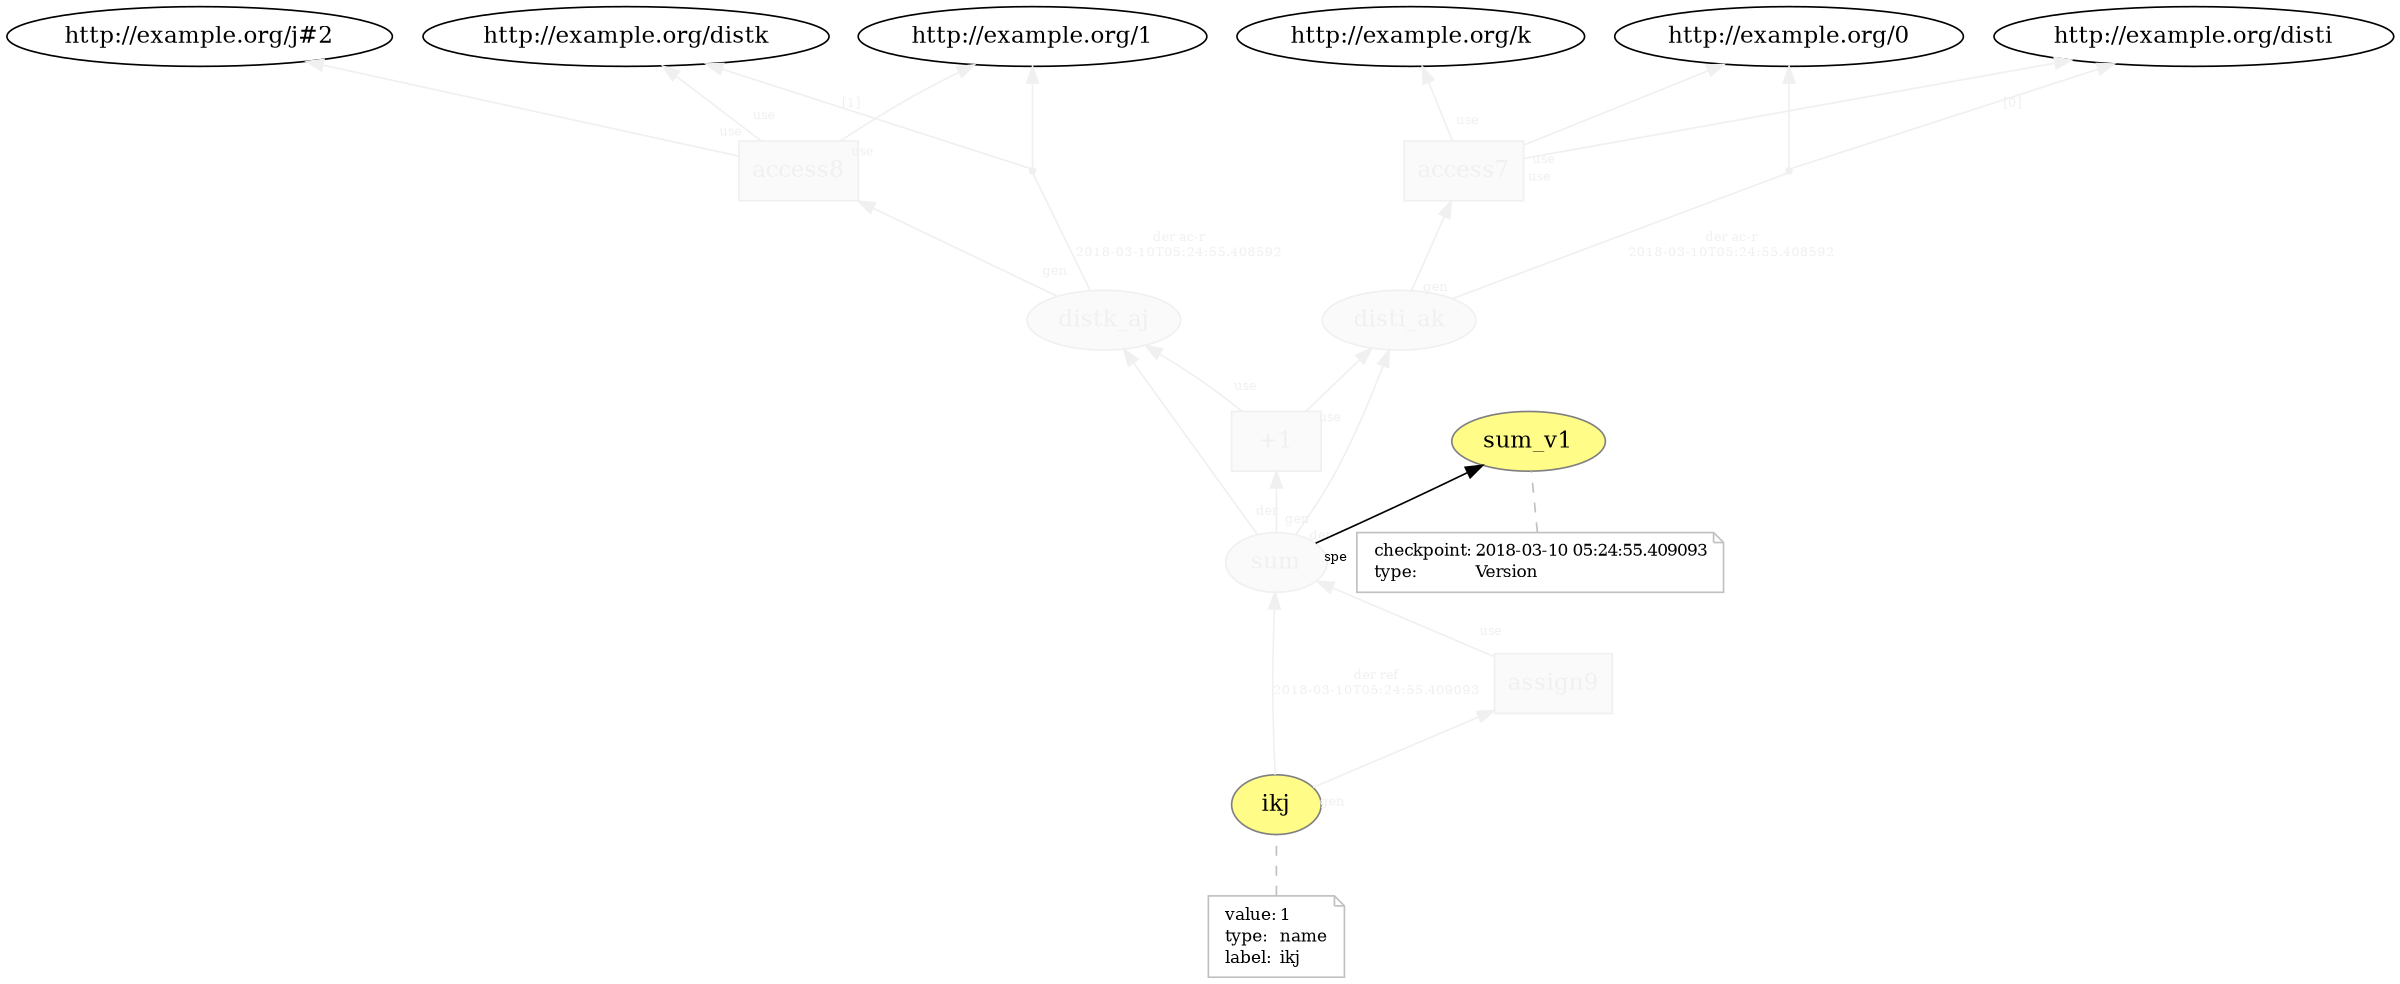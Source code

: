 digraph "PROV" { size="16,12"; rankdir="BT";
"http://example.org/disti_ak" [fillcolor="#FAFAFA",color="#F0F0F0",style="filled",fontcolor="#F0F0F0",label="disti_ak",URL="http://example.org/disti_ak"]
"http://example.org/access7" [fillcolor="#FAFAFA",color="#F0F0F0",shape="polygon",sides="4",style="filled",fontcolor="#F0F0F0",label="access7",URL="http://example.org/access7"]
"bn0" [shape="point",label="",fontcolor="#F0F0F0",color="#F0F0F0"]
"http://example.org/disti_ak" -> "bn0" [fontsize="8",distance="1.5",angle="60.0",rotation="20",label="der ac-r
2018-03-10T05:24:55.408592",arrowhead="none",fontcolor="#F0F0F0",color="#F0F0F0"]
"bn0" -> "http://example.org/disti" [fontsize="8",distance="1.5",angle="60.0",rotation="20",label="[0]",fontcolor="#F0F0F0",color="#F0F0F0"]
"bn0" -> "http://example.org/0" [fontcolor="#F0F0F0",color="#F0F0F0"]
"http://example.org/access7" -> "http://example.org/disti" [labelfontsize="8",labeldistance="1.5",labelangle="60.0",rotation="20",taillabel="use",fontcolor="#F0F0F0",color="#F0F0F0"]
"http://example.org/access7" -> "http://example.org/k" [labelfontsize="8",labeldistance="1.5",labelangle="60.0",rotation="20",taillabel="use",fontcolor="#F0F0F0",color="#F0F0F0"]
"http://example.org/distk_aj" [fillcolor="#FAFAFA",color="#F0F0F0",style="filled",fontcolor="#F0F0F0",label="distk_aj",URL="http://example.org/distk_aj"]
"http://example.org/access8" [fillcolor="#FAFAFA",color="#F0F0F0",shape="polygon",sides="4",style="filled",fontcolor="#F0F0F0",label="access8",URL="http://example.org/access8"]
"bn1" [shape="point",label="",fontcolor="#F0F0F0",color="#F0F0F0"]
"http://example.org/distk_aj" -> "bn1" [fontsize="8",distance="1.5",angle="60.0",rotation="20",label="der ac-r
2018-03-10T05:24:55.408592",arrowhead="none",fontcolor="#F0F0F0",color="#F0F0F0"]
"bn1" -> "http://example.org/distk" [fontsize="8",distance="1.5",angle="60.0",rotation="20",label="[1]",fontcolor="#F0F0F0",color="#F0F0F0"]
"bn1" -> "http://example.org/1" [fontcolor="#F0F0F0",color="#F0F0F0"]
"http://example.org/access8" -> "http://example.org/distk" [labelfontsize="8",labeldistance="1.5",labelangle="60.0",rotation="20",taillabel="use",fontcolor="#F0F0F0",color="#F0F0F0"]
"http://example.org/access8" -> "http://example.org/j#2" [labelfontsize="8",labeldistance="1.5",labelangle="60.0",rotation="20",taillabel="use",fontcolor="#F0F0F0",color="#F0F0F0"]
"http://example.org/sum" [fillcolor="#FAFAFA",color="#F0F0F0",style="filled",fontcolor="#F0F0F0",label="sum",URL="http://example.org/sum"]
"http://example.org/sum_v1" [fillcolor="#FFFC87",color="#808080",style="filled",label="sum_v1",URL="http://example.org/sum_v1"]
"-attrs0" [color="gray",shape="note",fontsize="10",fontcolor="black",label=<<TABLE cellpadding="0" border="0">
	<TR>
	    <TD align="left">checkpoint:</TD>
	    <TD align="left">2018-03-10 05:24:55.409093</TD>
	</TR>
	<TR>
	    <TD align="left">type:</TD>
	    <TD align="left">Version</TD>
	</TR>
</TABLE>>]
"-attrs0" -> "http://example.org/sum_v1" [color="gray",style="dashed",arrowhead="none"]
"http://example.org/sum" -> "http://example.org/sum_v1" [labelfontsize="8",labeldistance="1.5",labelangle="60.0",rotation="20",taillabel="spe"]
"http://example.org/+1" [fillcolor="#FAFAFA",color="#F0F0F0",shape="polygon",sides="4",style="filled",fontcolor="#F0F0F0",label="+1",URL="http://example.org/+1"]
"http://example.org/sum" -> "http://example.org/disti_ak" [labelfontsize="8",labeldistance="1.5",labelangle="60.0",rotation="20",taillabel="der",fontcolor="#F0F0F0",color="#F0F0F0"]
"http://example.org/sum" -> "http://example.org/distk_aj" [labelfontsize="8",labeldistance="1.5",labelangle="60.0",rotation="20",taillabel="der",fontcolor="#F0F0F0",color="#F0F0F0"]
"http://example.org/ikj" [fillcolor="#FFFC87",color="#808080",style="filled",label="ikj",URL="http://example.org/ikj"]
"-attrs1" [color="gray",shape="note",fontsize="10",fontcolor="black",label=<<TABLE cellpadding="0" border="0">
	<TR>
	    <TD align="left">value:</TD>
	    <TD align="left">1</TD>
	</TR>
	<TR>
	    <TD align="left">type:</TD>
	    <TD align="left">name</TD>
	</TR>
	<TR>
	    <TD align="left">label:</TD>
	    <TD align="left">ikj</TD>
	</TR>
</TABLE>>]
"-attrs1" -> "http://example.org/ikj" [color="gray",style="dashed",arrowhead="none"]
"http://example.org/assign9" [fillcolor="#FAFAFA",color="#F0F0F0",shape="polygon",sides="4",style="filled",fontcolor="#F0F0F0",label="assign9",URL="http://example.org/assign9"]
"http://example.org/ikj" -> "http://example.org/sum" [fontsize="8",distance="1.5",angle="60.0",rotation="20",label="der ref
2018-03-10T05:24:55.409093",fontcolor="#F0F0F0",color="#F0F0F0"]
"http://example.org/access8" -> "http://example.org/1" [labelfontsize="8",labeldistance="1.5",labelangle="60.0",rotation="20",taillabel="use",fontcolor="#F0F0F0",color="#F0F0F0"]
"http://example.org/assign9" -> "http://example.org/sum" [labelfontsize="8",labeldistance="1.5",labelangle="60.0",rotation="20",taillabel="use",fontcolor="#F0F0F0",color="#F0F0F0"]
"http://example.org/access7" -> "http://example.org/0" [labelfontsize="8",labeldistance="1.5",labelangle="60.0",rotation="20",taillabel="use",fontcolor="#F0F0F0",color="#F0F0F0"]
"http://example.org/+1" -> "http://example.org/disti_ak" [labelfontsize="8",labeldistance="1.5",labelangle="60.0",rotation="20",taillabel="use",fontcolor="#F0F0F0",color="#F0F0F0"]
"http://example.org/+1" -> "http://example.org/distk_aj" [labelfontsize="8",labeldistance="1.5",labelangle="60.0",rotation="20",taillabel="use",fontcolor="#F0F0F0",color="#F0F0F0"]
"http://example.org/distk_aj" -> "http://example.org/access8" [labelfontsize="8",labeldistance="1.5",labelangle="60.0",rotation="20",taillabel="gen",fontcolor="#F0F0F0",color="#F0F0F0"]
"http://example.org/disti_ak" -> "http://example.org/access7" [labelfontsize="8",labeldistance="1.5",labelangle="60.0",rotation="20",taillabel="gen",fontcolor="#F0F0F0",color="#F0F0F0"]
"http://example.org/sum" -> "http://example.org/+1" [labelfontsize="8",labeldistance="1.5",labelangle="60.0",rotation="20",taillabel="gen",fontcolor="#F0F0F0",color="#F0F0F0"]
"http://example.org/ikj" -> "http://example.org/assign9" [labelfontsize="8",labeldistance="1.5",labelangle="60.0",rotation="20",taillabel="gen",fontcolor="#F0F0F0",color="#F0F0F0"]
}